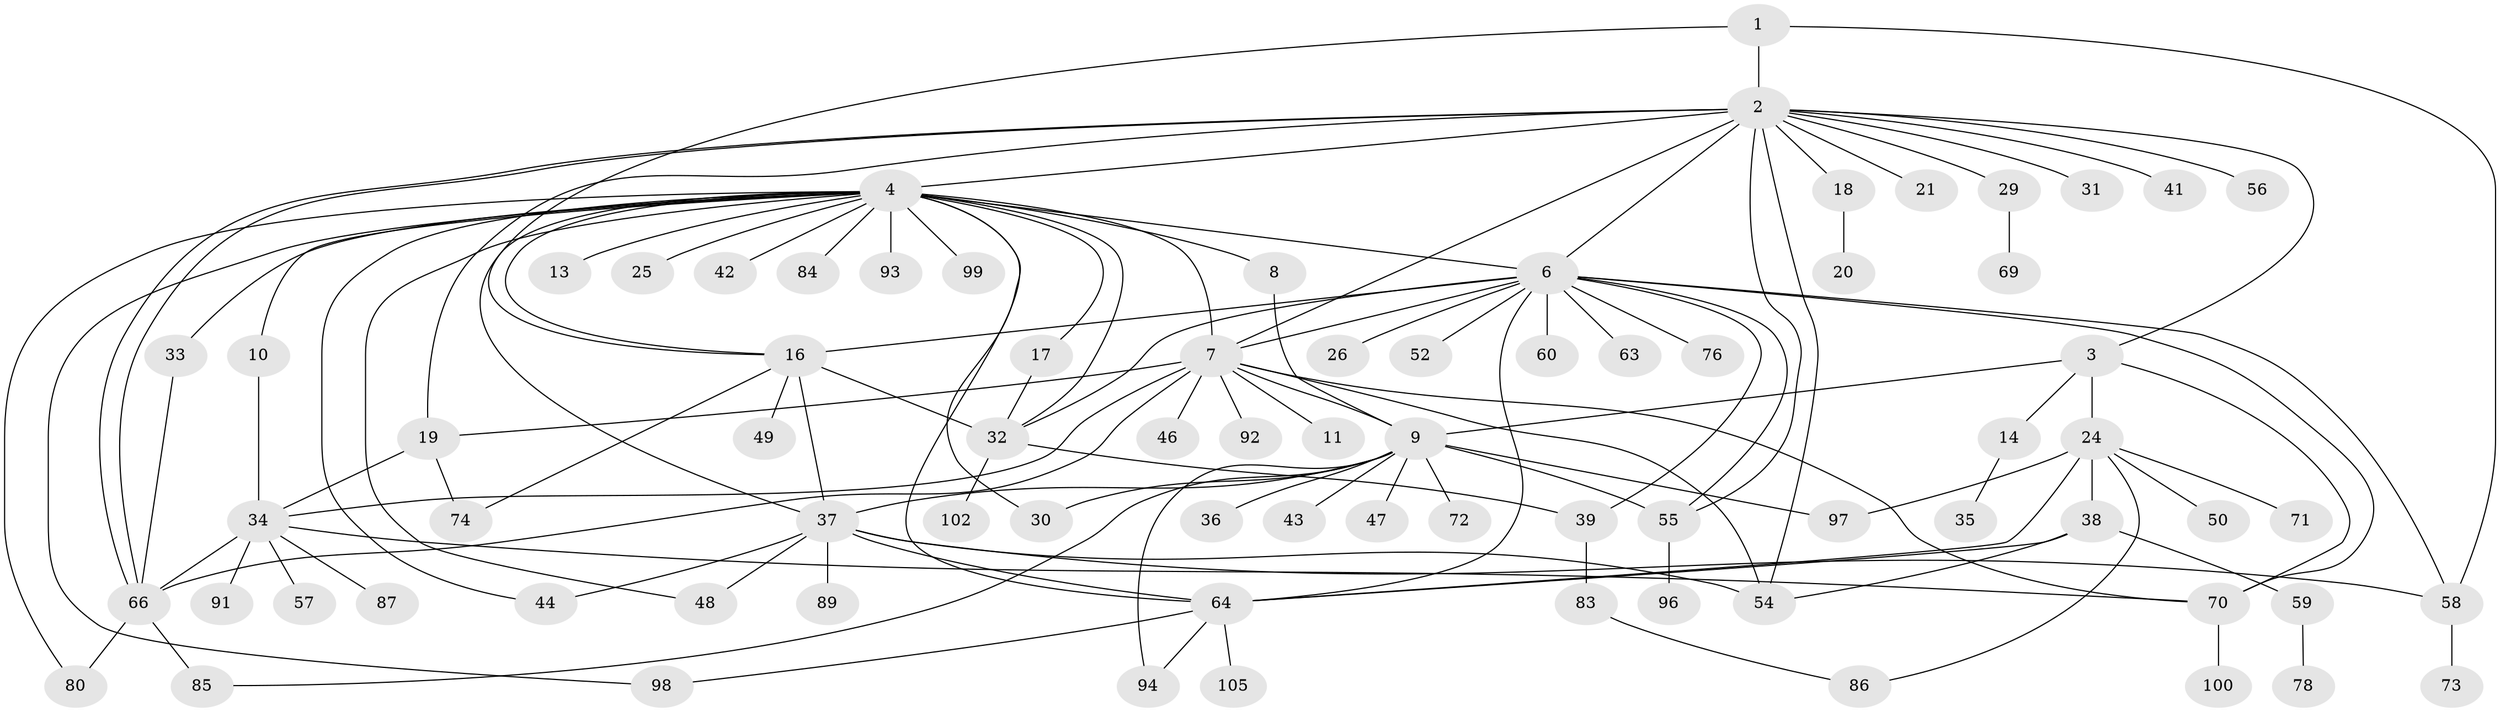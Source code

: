 // original degree distribution, {3: 0.07547169811320754, 17: 0.009433962264150943, 4: 0.07547169811320754, 14: 0.018867924528301886, 13: 0.009433962264150943, 16: 0.009433962264150943, 2: 0.2830188679245283, 12: 0.009433962264150943, 1: 0.41509433962264153, 6: 0.018867924528301886, 9: 0.018867924528301886, 7: 0.02830188679245283, 5: 0.02830188679245283}
// Generated by graph-tools (version 1.1) at 2025/11/02/27/25 16:11:14]
// undirected, 78 vertices, 121 edges
graph export_dot {
graph [start="1"]
  node [color=gray90,style=filled];
  1 [super="+22"];
  2 [super="+75"];
  3 [super="+12"];
  4 [super="+5"];
  6 [super="+15"];
  7 [super="+61"];
  8 [super="+27"];
  9 [super="+45"];
  10;
  11;
  13;
  14 [super="+23"];
  16 [super="+28"];
  17;
  18 [super="+77"];
  19 [super="+40"];
  20;
  21;
  24 [super="+51"];
  25;
  26;
  29 [super="+106"];
  30;
  31;
  32 [super="+53"];
  33 [super="+90"];
  34 [super="+68"];
  35;
  36;
  37 [super="+79"];
  38 [super="+88"];
  39 [super="+82"];
  41;
  42;
  43;
  44;
  46 [super="+67"];
  47;
  48;
  49;
  50;
  52;
  54 [super="+65"];
  55 [super="+62"];
  56;
  57;
  58;
  59;
  60;
  63;
  64 [super="+101"];
  66 [super="+81"];
  69;
  70;
  71;
  72;
  73;
  74;
  76;
  78;
  80;
  83;
  84;
  85 [super="+103"];
  86 [super="+104"];
  87;
  89;
  91;
  92;
  93;
  94 [super="+95"];
  96;
  97;
  98;
  99;
  100;
  102;
  105;
  1 -- 2;
  1 -- 16;
  1 -- 58;
  2 -- 3;
  2 -- 4 [weight=2];
  2 -- 6;
  2 -- 7;
  2 -- 18;
  2 -- 19;
  2 -- 21;
  2 -- 29;
  2 -- 31;
  2 -- 41;
  2 -- 56;
  2 -- 66;
  2 -- 66;
  2 -- 54;
  2 -- 55;
  3 -- 9;
  3 -- 14;
  3 -- 24;
  3 -- 70;
  4 -- 7 [weight=2];
  4 -- 8;
  4 -- 10;
  4 -- 13;
  4 -- 25;
  4 -- 30;
  4 -- 32 [weight=2];
  4 -- 33;
  4 -- 37;
  4 -- 80;
  4 -- 93;
  4 -- 16;
  4 -- 64;
  4 -- 98;
  4 -- 99;
  4 -- 6;
  4 -- 42;
  4 -- 44;
  4 -- 48;
  4 -- 17;
  4 -- 84;
  6 -- 7;
  6 -- 26;
  6 -- 32;
  6 -- 39;
  6 -- 52;
  6 -- 55;
  6 -- 58;
  6 -- 60;
  6 -- 63;
  6 -- 70;
  6 -- 76;
  6 -- 16;
  6 -- 64;
  7 -- 9;
  7 -- 11;
  7 -- 19;
  7 -- 34;
  7 -- 46;
  7 -- 54;
  7 -- 66;
  7 -- 70;
  7 -- 92;
  8 -- 9;
  9 -- 36;
  9 -- 43;
  9 -- 55;
  9 -- 72;
  9 -- 85;
  9 -- 94;
  9 -- 97;
  9 -- 37;
  9 -- 30;
  9 -- 47;
  10 -- 34;
  14 -- 35;
  16 -- 32 [weight=2];
  16 -- 49;
  16 -- 37;
  16 -- 74;
  17 -- 32;
  18 -- 20;
  19 -- 74;
  19 -- 34;
  24 -- 38 [weight=2];
  24 -- 50;
  24 -- 71;
  24 -- 97;
  24 -- 64;
  24 -- 86;
  29 -- 69;
  32 -- 102;
  32 -- 39;
  33 -- 66;
  34 -- 57;
  34 -- 70;
  34 -- 87;
  34 -- 91;
  34 -- 66;
  37 -- 48;
  37 -- 58;
  37 -- 89;
  37 -- 44;
  37 -- 64;
  37 -- 54;
  38 -- 54;
  38 -- 59;
  38 -- 64;
  39 -- 83;
  55 -- 96;
  58 -- 73;
  59 -- 78;
  64 -- 98;
  64 -- 105;
  64 -- 94;
  66 -- 80;
  66 -- 85;
  70 -- 100;
  83 -- 86;
}
